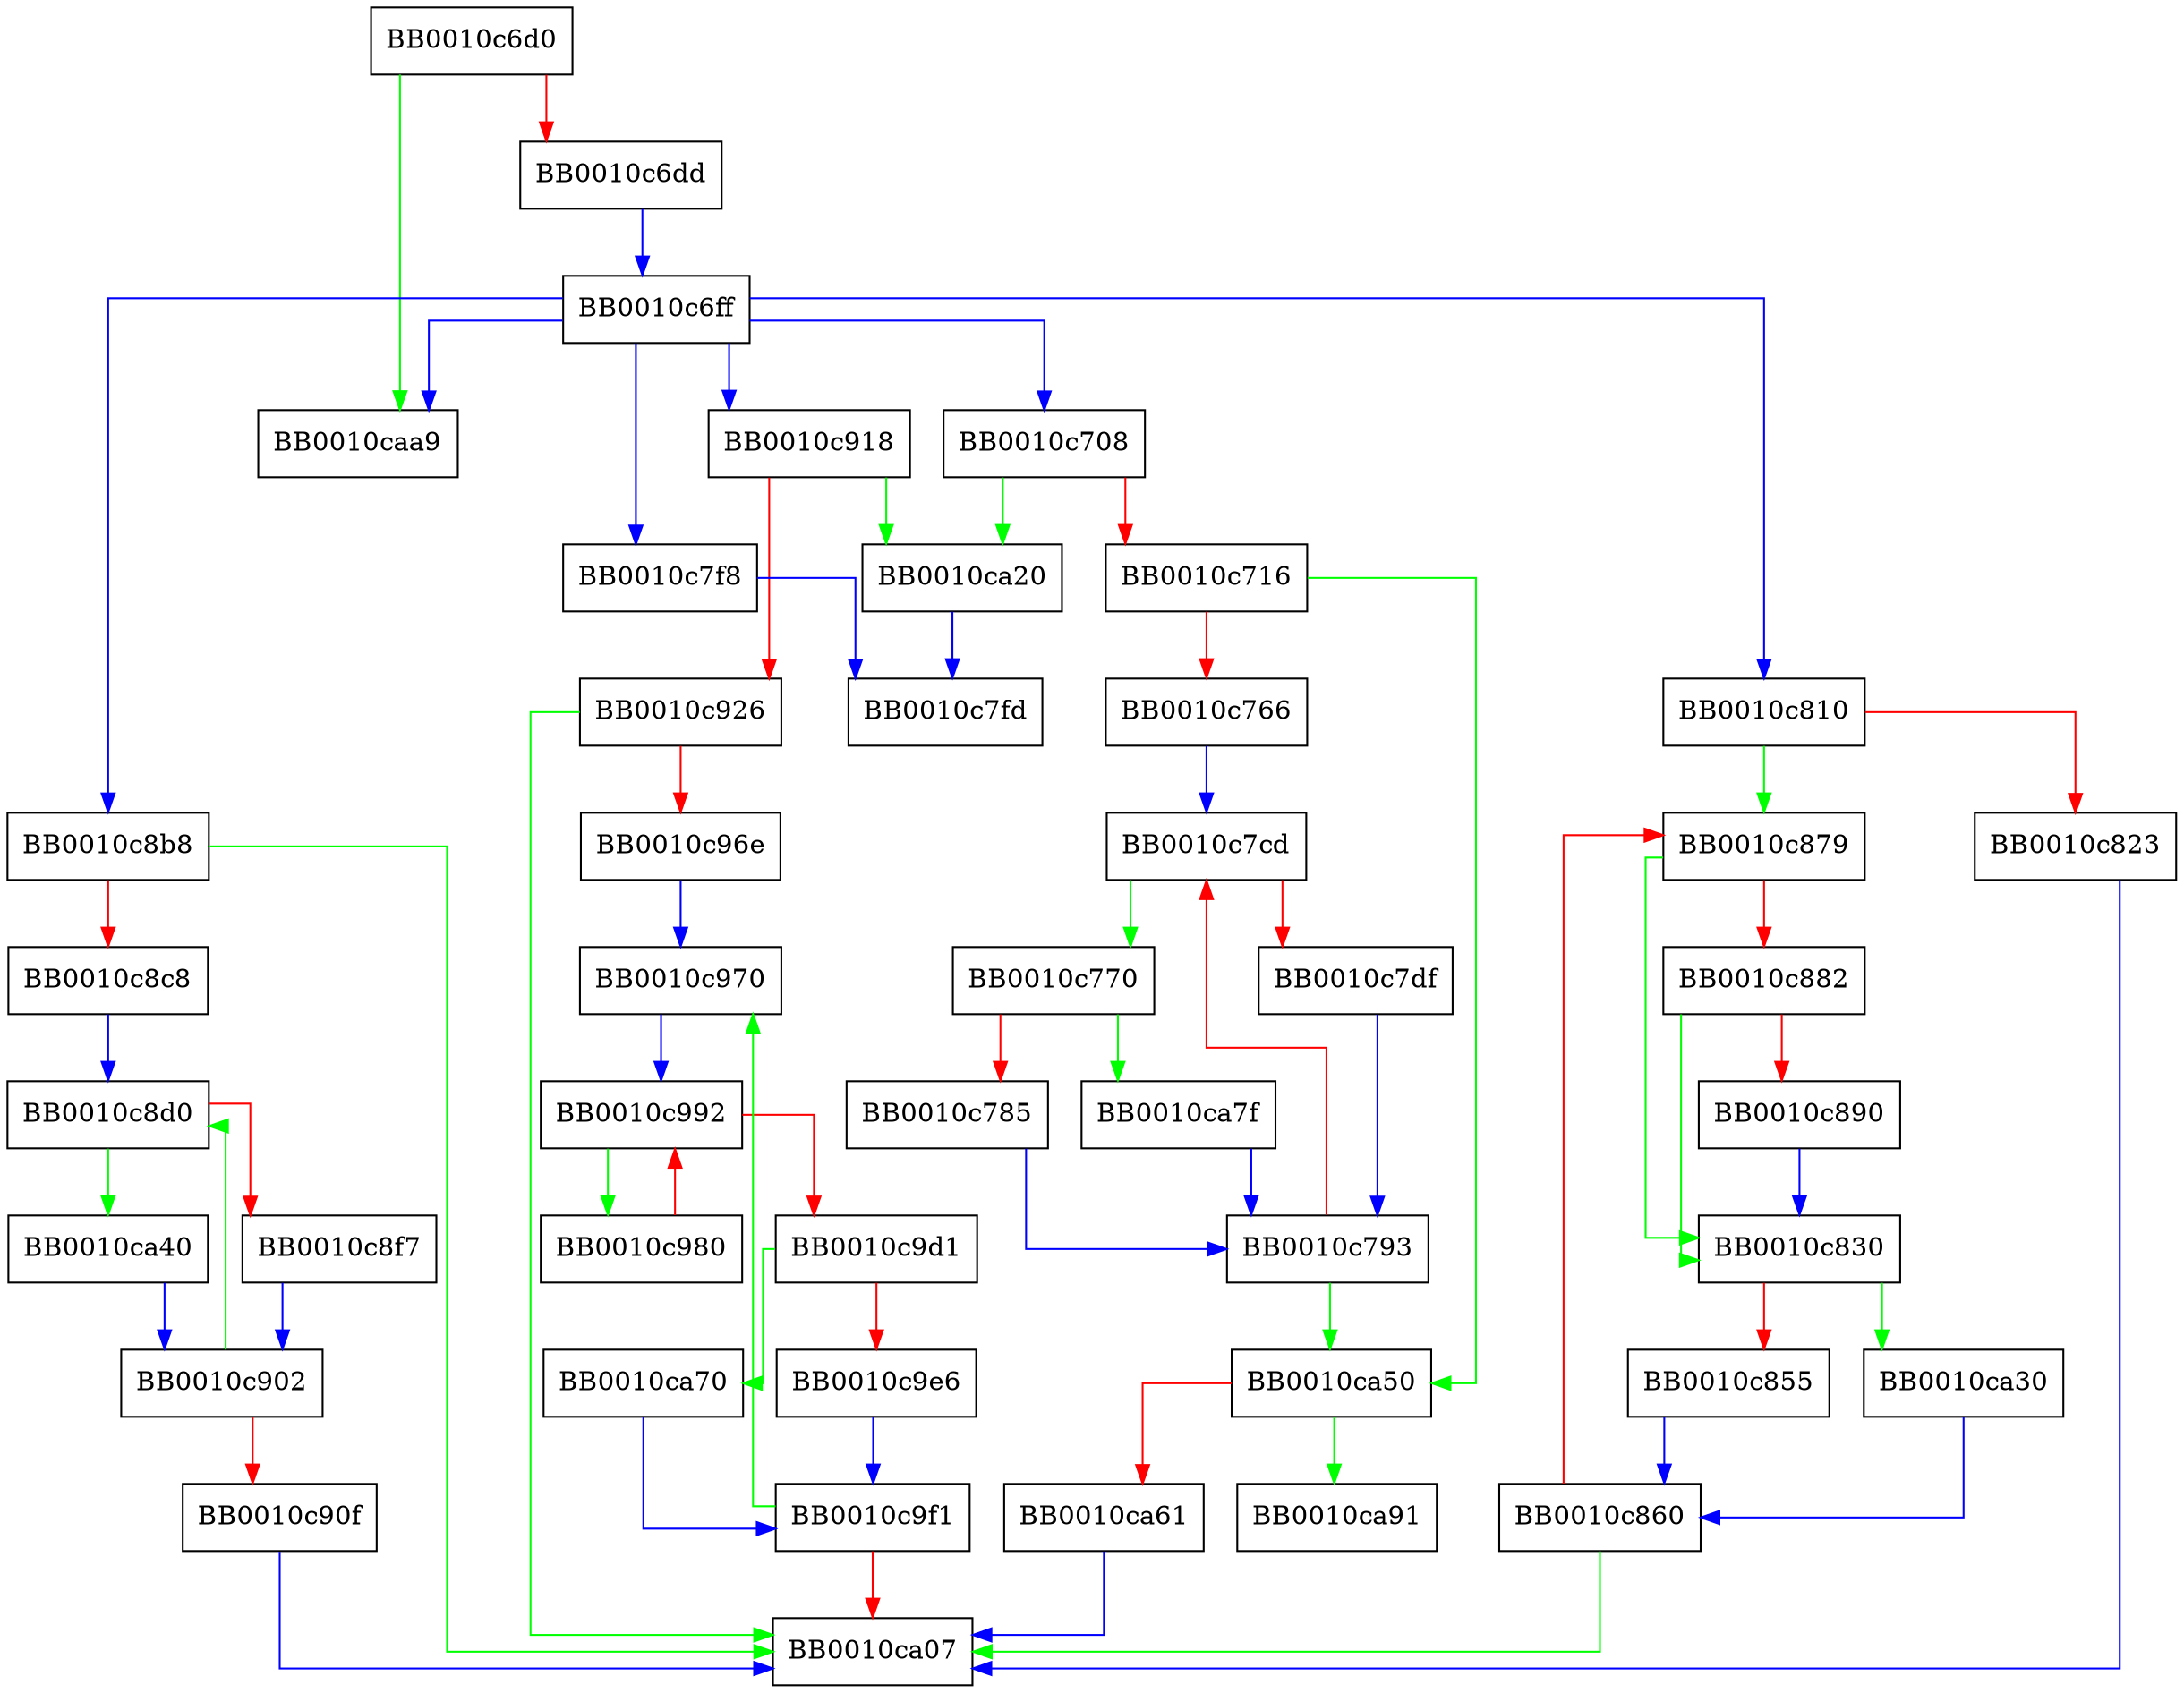 digraph FUN_0010c6d0 {
  node [shape="box"];
  graph [splines=ortho];
  BB0010c6d0 -> BB0010caa9 [color="green"];
  BB0010c6d0 -> BB0010c6dd [color="red"];
  BB0010c6dd -> BB0010c6ff [color="blue"];
  BB0010c6ff -> BB0010c810 [color="blue"];
  BB0010c6ff -> BB0010c8b8 [color="blue"];
  BB0010c6ff -> BB0010c918 [color="blue"];
  BB0010c6ff -> BB0010c708 [color="blue"];
  BB0010c6ff -> BB0010c7f8 [color="blue"];
  BB0010c6ff -> BB0010caa9 [color="blue"];
  BB0010c708 -> BB0010ca20 [color="green"];
  BB0010c708 -> BB0010c716 [color="red"];
  BB0010c716 -> BB0010ca50 [color="green"];
  BB0010c716 -> BB0010c766 [color="red"];
  BB0010c766 -> BB0010c7cd [color="blue"];
  BB0010c770 -> BB0010ca7f [color="green"];
  BB0010c770 -> BB0010c785 [color="red"];
  BB0010c785 -> BB0010c793 [color="blue"];
  BB0010c793 -> BB0010ca50 [color="green"];
  BB0010c793 -> BB0010c7cd [color="red"];
  BB0010c7cd -> BB0010c770 [color="green"];
  BB0010c7cd -> BB0010c7df [color="red"];
  BB0010c7df -> BB0010c793 [color="blue"];
  BB0010c7f8 -> BB0010c7fd [color="blue"];
  BB0010c810 -> BB0010c879 [color="green"];
  BB0010c810 -> BB0010c823 [color="red"];
  BB0010c823 -> BB0010ca07 [color="blue"];
  BB0010c830 -> BB0010ca30 [color="green"];
  BB0010c830 -> BB0010c855 [color="red"];
  BB0010c855 -> BB0010c860 [color="blue"];
  BB0010c860 -> BB0010ca07 [color="green"];
  BB0010c860 -> BB0010c879 [color="red"];
  BB0010c879 -> BB0010c830 [color="green"];
  BB0010c879 -> BB0010c882 [color="red"];
  BB0010c882 -> BB0010c830 [color="green"];
  BB0010c882 -> BB0010c890 [color="red"];
  BB0010c890 -> BB0010c830 [color="blue"];
  BB0010c8b8 -> BB0010ca07 [color="green"];
  BB0010c8b8 -> BB0010c8c8 [color="red"];
  BB0010c8c8 -> BB0010c8d0 [color="blue"];
  BB0010c8d0 -> BB0010ca40 [color="green"];
  BB0010c8d0 -> BB0010c8f7 [color="red"];
  BB0010c8f7 -> BB0010c902 [color="blue"];
  BB0010c902 -> BB0010c8d0 [color="green"];
  BB0010c902 -> BB0010c90f [color="red"];
  BB0010c90f -> BB0010ca07 [color="blue"];
  BB0010c918 -> BB0010ca20 [color="green"];
  BB0010c918 -> BB0010c926 [color="red"];
  BB0010c926 -> BB0010ca07 [color="green"];
  BB0010c926 -> BB0010c96e [color="red"];
  BB0010c96e -> BB0010c970 [color="blue"];
  BB0010c970 -> BB0010c992 [color="blue"];
  BB0010c980 -> BB0010c992 [color="red"];
  BB0010c992 -> BB0010c980 [color="green"];
  BB0010c992 -> BB0010c9d1 [color="red"];
  BB0010c9d1 -> BB0010ca70 [color="green"];
  BB0010c9d1 -> BB0010c9e6 [color="red"];
  BB0010c9e6 -> BB0010c9f1 [color="blue"];
  BB0010c9f1 -> BB0010c970 [color="green"];
  BB0010c9f1 -> BB0010ca07 [color="red"];
  BB0010ca20 -> BB0010c7fd [color="blue"];
  BB0010ca30 -> BB0010c860 [color="blue"];
  BB0010ca40 -> BB0010c902 [color="blue"];
  BB0010ca50 -> BB0010ca91 [color="green"];
  BB0010ca50 -> BB0010ca61 [color="red"];
  BB0010ca61 -> BB0010ca07 [color="blue"];
  BB0010ca70 -> BB0010c9f1 [color="blue"];
  BB0010ca7f -> BB0010c793 [color="blue"];
}